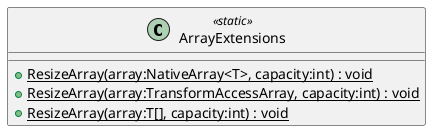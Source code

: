 @startuml
class ArrayExtensions <<static>> {
    + {static} ResizeArray(array:NativeArray<T>, capacity:int) : void
    + {static} ResizeArray(array:TransformAccessArray, capacity:int) : void
    + {static} ResizeArray(array:T[], capacity:int) : void
}
@enduml
